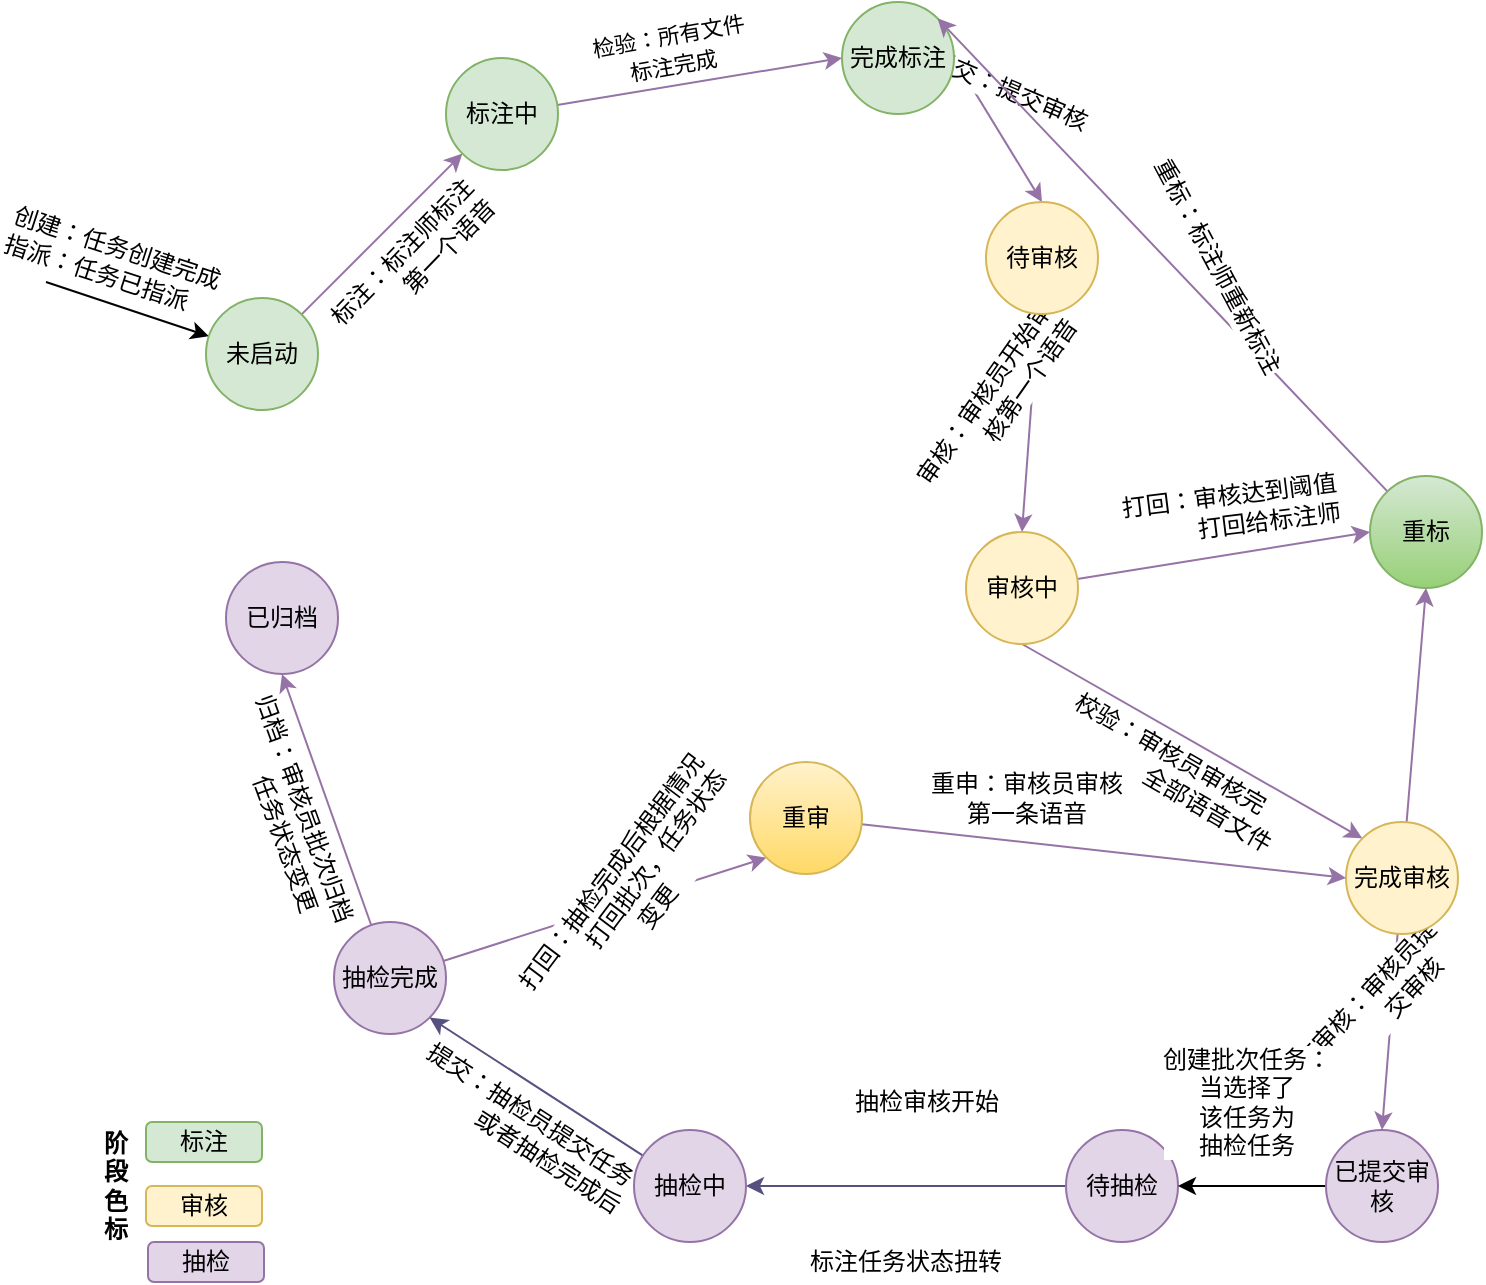 <mxfile version="12.0.2" type="github" pages="1"><diagram id="7jFQWEKBJWH08LF9sNS9" name="第 1 页"><mxGraphModel dx="1599" dy="500" grid="1" gridSize="10" guides="1" tooltips="1" connect="1" arrows="1" fold="1" page="1" pageScale="1" pageWidth="827" pageHeight="1169" math="0" shadow="0"><root><mxCell id="0"/><mxCell id="1" parent="0"/><mxCell id="PL_q6k4NAZZa_5ycfTa1-26" style="rounded=0;orthogonalLoop=1;jettySize=auto;html=1;entryX=0;entryY=1;entryDx=0;entryDy=0;fillColor=#e1d5e7;strokeColor=#9673a6;" parent="1" source="PL_q6k4NAZZa_5ycfTa1-1" target="PL_q6k4NAZZa_5ycfTa1-3" edge="1"><mxGeometry relative="1" as="geometry"/></mxCell><mxCell id="PL_q6k4NAZZa_5ycfTa1-32" value="标注：标注师标注&lt;br&gt;&amp;nbsp; &amp;nbsp; &amp;nbsp; &amp;nbsp; &amp;nbsp; &amp;nbsp;第一个语音" style="text;html=1;resizable=0;points=[];align=center;verticalAlign=middle;labelBackgroundColor=#ffffff;rotation=314;" parent="PL_q6k4NAZZa_5ycfTa1-26" vertex="1" connectable="0"><mxGeometry x="-0.019" y="2" relative="1" as="geometry"><mxPoint x="17" y="15" as="offset"/></mxGeometry></mxCell><mxCell id="PL_q6k4NAZZa_5ycfTa1-30" style="edgeStyle=none;rounded=0;orthogonalLoop=1;jettySize=auto;html=1;startArrow=classic;startFill=1;endArrow=none;endFill=0;" parent="1" source="PL_q6k4NAZZa_5ycfTa1-1" edge="1"><mxGeometry relative="1" as="geometry"><mxPoint x="20" y="270" as="targetPoint"/></mxGeometry></mxCell><mxCell id="PL_q6k4NAZZa_5ycfTa1-31" value="创建：任务创建完成&lt;br&gt;指派：任务已指派" style="text;html=1;resizable=0;points=[];align=left;verticalAlign=middle;labelBackgroundColor=#ffffff;rotation=18;" parent="PL_q6k4NAZZa_5ycfTa1-30" vertex="1" connectable="0"><mxGeometry x="0.328" y="-2" relative="1" as="geometry"><mxPoint x="-48" y="-35" as="offset"/></mxGeometry></mxCell><mxCell id="PL_q6k4NAZZa_5ycfTa1-1" value="未启动" style="ellipse;whiteSpace=wrap;html=1;aspect=fixed;fillColor=#d5e8d4;strokeColor=#82b366;" parent="1" vertex="1"><mxGeometry x="100" y="278" width="56" height="56" as="geometry"/></mxCell><mxCell id="PL_q6k4NAZZa_5ycfTa1-27" value="" style="rounded=0;orthogonalLoop=1;jettySize=auto;html=1;entryX=0;entryY=0.5;entryDx=0;entryDy=0;fillColor=#e1d5e7;strokeColor=#9673a6;" parent="1" source="PL_q6k4NAZZa_5ycfTa1-3" target="PL_q6k4NAZZa_5ycfTa1-4" edge="1"><mxGeometry x="-0.167" y="42" relative="1" as="geometry"><mxPoint as="offset"/></mxGeometry></mxCell><mxCell id="PL_q6k4NAZZa_5ycfTa1-35" value="&lt;span style=&quot;font-size: 11px&quot;&gt;检验：所有文件&lt;/span&gt;&lt;br style=&quot;font-size: 11px&quot;&gt;&lt;span style=&quot;font-size: 11px&quot;&gt;标注完成&lt;/span&gt;" style="text;html=1;resizable=0;points=[];align=center;verticalAlign=middle;labelBackgroundColor=#ffffff;rotation=350;" parent="PL_q6k4NAZZa_5ycfTa1-27" vertex="1" connectable="0"><mxGeometry x="-0.169" y="2" relative="1" as="geometry"><mxPoint x="-2.5" y="-16" as="offset"/></mxGeometry></mxCell><mxCell id="PL_q6k4NAZZa_5ycfTa1-3" value="标注中" style="ellipse;whiteSpace=wrap;html=1;aspect=fixed;fillColor=#d5e8d4;strokeColor=#82b366;" parent="1" vertex="1"><mxGeometry x="220" y="158" width="56" height="56" as="geometry"/></mxCell><mxCell id="PL_q6k4NAZZa_5ycfTa1-10" style="rounded=0;orthogonalLoop=1;jettySize=auto;html=1;exitX=1;exitY=0.5;exitDx=0;exitDy=0;entryX=0.5;entryY=0;entryDx=0;entryDy=0;fillColor=#e1d5e7;strokeColor=#9673a6;" parent="1" source="PL_q6k4NAZZa_5ycfTa1-4" target="PL_q6k4NAZZa_5ycfTa1-5" edge="1"><mxGeometry relative="1" as="geometry"/></mxCell><mxCell id="PL_q6k4NAZZa_5ycfTa1-33" value="提交：提交审核" style="text;html=1;resizable=0;points=[];align=center;verticalAlign=middle;labelBackgroundColor=#ffffff;rotation=23;" parent="PL_q6k4NAZZa_5ycfTa1-10" vertex="1" connectable="0"><mxGeometry x="-0.147" y="1" relative="1" as="geometry"><mxPoint x="7" y="-14.5" as="offset"/></mxGeometry></mxCell><mxCell id="PL_q6k4NAZZa_5ycfTa1-4" value="完成标注" style="ellipse;whiteSpace=wrap;html=1;aspect=fixed;fillColor=#d5e8d4;strokeColor=#82b366;" parent="1" vertex="1"><mxGeometry x="418" y="130" width="56" height="56" as="geometry"/></mxCell><mxCell id="PL_q6k4NAZZa_5ycfTa1-11" style="rounded=0;orthogonalLoop=1;jettySize=auto;html=1;entryX=0.5;entryY=0;entryDx=0;entryDy=0;fillColor=#e1d5e7;strokeColor=#9673a6;" parent="1" source="PL_q6k4NAZZa_5ycfTa1-5" target="PL_q6k4NAZZa_5ycfTa1-6" edge="1"><mxGeometry relative="1" as="geometry"/></mxCell><mxCell id="PL_q6k4NAZZa_5ycfTa1-36" value="审核：审核员开始审&lt;br&gt;&amp;nbsp; &amp;nbsp; &amp;nbsp; &amp;nbsp; &amp;nbsp; &amp;nbsp;核第一个语音" style="text;html=1;resizable=0;points=[];align=center;verticalAlign=middle;labelBackgroundColor=#ffffff;rotation=305;" parent="PL_q6k4NAZZa_5ycfTa1-11" vertex="1" connectable="0"><mxGeometry x="0.083" y="-2" relative="1" as="geometry"><mxPoint x="-15" y="-14.5" as="offset"/></mxGeometry></mxCell><mxCell id="PL_q6k4NAZZa_5ycfTa1-5" value="待审核" style="ellipse;whiteSpace=wrap;html=1;aspect=fixed;fillColor=#fff2cc;strokeColor=#d6b656;" parent="1" vertex="1"><mxGeometry x="490" y="230" width="56" height="56" as="geometry"/></mxCell><mxCell id="PL_q6k4NAZZa_5ycfTa1-12" style="rounded=0;orthogonalLoop=1;jettySize=auto;html=1;entryX=0;entryY=0.5;entryDx=0;entryDy=0;fillColor=#e1d5e7;strokeColor=#9673a6;" parent="1" source="PL_q6k4NAZZa_5ycfTa1-6" target="PL_q6k4NAZZa_5ycfTa1-7" edge="1"><mxGeometry relative="1" as="geometry"/></mxCell><mxCell id="PL_q6k4NAZZa_5ycfTa1-37" value="打回：审核达到阈值&lt;br&gt;&amp;nbsp; &amp;nbsp; &amp;nbsp; &amp;nbsp; &amp;nbsp; &amp;nbsp;打回给标注师" style="text;html=1;resizable=0;points=[];align=center;verticalAlign=middle;labelBackgroundColor=#ffffff;rotation=353;" parent="PL_q6k4NAZZa_5ycfTa1-12" vertex="1" connectable="0"><mxGeometry x="-0.445" relative="1" as="geometry"><mxPoint x="35.5" y="-28.5" as="offset"/></mxGeometry></mxCell><mxCell id="PL_q6k4NAZZa_5ycfTa1-14" style="rounded=0;orthogonalLoop=1;jettySize=auto;html=1;entryX=0;entryY=0;entryDx=0;entryDy=0;exitX=0.5;exitY=1;exitDx=0;exitDy=0;fillColor=#e1d5e7;strokeColor=#9673a6;" parent="1" source="PL_q6k4NAZZa_5ycfTa1-6" target="PL_q6k4NAZZa_5ycfTa1-13" edge="1"><mxGeometry relative="1" as="geometry"/></mxCell><mxCell id="PL_q6k4NAZZa_5ycfTa1-39" value="校验：审核员审核完&lt;br&gt;&amp;nbsp; &amp;nbsp; &amp;nbsp; &amp;nbsp; &amp;nbsp; &amp;nbsp; &amp;nbsp; &amp;nbsp; &amp;nbsp; 全部语音文件" style="text;html=1;resizable=0;points=[];align=center;verticalAlign=middle;labelBackgroundColor=#ffffff;rotation=30;" parent="PL_q6k4NAZZa_5ycfTa1-14" vertex="1" connectable="0"><mxGeometry x="-0.398" y="1" relative="1" as="geometry"><mxPoint x="18.5" y="32.5" as="offset"/></mxGeometry></mxCell><mxCell id="PL_q6k4NAZZa_5ycfTa1-6" value="审核中" style="ellipse;whiteSpace=wrap;html=1;aspect=fixed;fillColor=#fff2cc;strokeColor=#d6b656;" parent="1" vertex="1"><mxGeometry x="480" y="395" width="56" height="56" as="geometry"/></mxCell><mxCell id="PL_q6k4NAZZa_5ycfTa1-25" style="rounded=0;orthogonalLoop=1;jettySize=auto;html=1;entryX=1;entryY=0;entryDx=0;entryDy=0;elbow=vertical;fillColor=#e1d5e7;strokeColor=#9673a6;" parent="1" source="PL_q6k4NAZZa_5ycfTa1-7" target="PL_q6k4NAZZa_5ycfTa1-4" edge="1"><mxGeometry relative="1" as="geometry"/></mxCell><mxCell id="PL_q6k4NAZZa_5ycfTa1-38" value="重标：标注师重新标注" style="text;html=1;resizable=0;points=[];align=center;verticalAlign=middle;labelBackgroundColor=#ffffff;rotation=62;" parent="PL_q6k4NAZZa_5ycfTa1-25" vertex="1" connectable="0"><mxGeometry x="-0.162" relative="1" as="geometry"><mxPoint x="9" y="-13.5" as="offset"/></mxGeometry></mxCell><mxCell id="PL_q6k4NAZZa_5ycfTa1-7" value="重标" style="ellipse;whiteSpace=wrap;html=1;aspect=fixed;fillColor=#d5e8d4;strokeColor=#82b366;gradientColor=#97d077;" parent="1" vertex="1"><mxGeometry x="682" y="367" width="56" height="56" as="geometry"/></mxCell><mxCell id="PL_q6k4NAZZa_5ycfTa1-15" style="rounded=0;orthogonalLoop=1;jettySize=auto;html=1;entryX=0.5;entryY=1;entryDx=0;entryDy=0;fillColor=#e1d5e7;strokeColor=#9673a6;" parent="1" source="PL_q6k4NAZZa_5ycfTa1-13" target="PL_q6k4NAZZa_5ycfTa1-7" edge="1"><mxGeometry relative="1" as="geometry"/></mxCell><mxCell id="PL_q6k4NAZZa_5ycfTa1-17" style="rounded=0;orthogonalLoop=1;jettySize=auto;html=1;fillColor=#e1d5e7;strokeColor=#9673a6;entryX=0.5;entryY=0;entryDx=0;entryDy=0;" parent="1" source="PL_q6k4NAZZa_5ycfTa1-13" target="HUFBvN-yXKdZDNxcfpUM-1" edge="1"><mxGeometry relative="1" as="geometry"><mxPoint x="564.718" y="689.165" as="targetPoint"/></mxGeometry></mxCell><mxCell id="PL_q6k4NAZZa_5ycfTa1-40" value="提交审核：审核员提&lt;br&gt;&amp;nbsp; &amp;nbsp; &amp;nbsp; &amp;nbsp; &amp;nbsp; &amp;nbsp; &amp;nbsp; &amp;nbsp;交审核" style="text;html=1;resizable=0;points=[];align=center;verticalAlign=middle;labelBackgroundColor=#ffffff;rotation=313;" parent="PL_q6k4NAZZa_5ycfTa1-17" vertex="1" connectable="0"><mxGeometry x="0.177" relative="1" as="geometry"><mxPoint x="-10.5" y="-17.5" as="offset"/></mxGeometry></mxCell><mxCell id="PL_q6k4NAZZa_5ycfTa1-13" value="完成审核" style="ellipse;whiteSpace=wrap;html=1;aspect=fixed;fillColor=#fff2cc;strokeColor=#d6b656;" parent="1" vertex="1"><mxGeometry x="670" y="540" width="56" height="56" as="geometry"/></mxCell><mxCell id="PL_q6k4NAZZa_5ycfTa1-21" style="rounded=0;orthogonalLoop=1;jettySize=auto;html=1;entryX=0.5;entryY=1;entryDx=0;entryDy=0;fillColor=#e1d5e7;strokeColor=#9673a6;" parent="1" source="PL_q6k4NAZZa_5ycfTa1-18" target="PL_q6k4NAZZa_5ycfTa1-20" edge="1"><mxGeometry relative="1" as="geometry"/></mxCell><mxCell id="PL_q6k4NAZZa_5ycfTa1-50" value="归档：审核员批次归档&lt;br&gt;&amp;nbsp; &amp;nbsp; &amp;nbsp; &amp;nbsp; 任务状态变更" style="text;html=1;resizable=0;points=[];align=center;verticalAlign=middle;labelBackgroundColor=#ffffff;rotation=70;" parent="PL_q6k4NAZZa_5ycfTa1-21" vertex="1" connectable="0"><mxGeometry x="0.217" y="-1" relative="1" as="geometry"><mxPoint x="-14.5" y="20" as="offset"/></mxGeometry></mxCell><mxCell id="PL_q6k4NAZZa_5ycfTa1-23" style="rounded=0;orthogonalLoop=1;jettySize=auto;html=1;entryX=0;entryY=1;entryDx=0;entryDy=0;fillColor=#e1d5e7;strokeColor=#9673a6;" parent="1" source="PL_q6k4NAZZa_5ycfTa1-18" target="PL_q6k4NAZZa_5ycfTa1-22" edge="1"><mxGeometry relative="1" as="geometry"/></mxCell><mxCell id="PL_q6k4NAZZa_5ycfTa1-49" value="打回：抽检完成后根据情况&lt;br&gt;&amp;nbsp; &amp;nbsp; &amp;nbsp; &amp;nbsp; &amp;nbsp; &amp;nbsp;打回批次，任务状态&lt;br&gt;变更" style="text;html=1;resizable=0;points=[];align=center;verticalAlign=middle;labelBackgroundColor=#ffffff;rotation=307;" parent="PL_q6k4NAZZa_5ycfTa1-23" vertex="1" connectable="0"><mxGeometry x="-0.484" y="1" relative="1" as="geometry"><mxPoint x="53" y="-21" as="offset"/></mxGeometry></mxCell><mxCell id="PL_q6k4NAZZa_5ycfTa1-18" value="抽检完成" style="ellipse;whiteSpace=wrap;html=1;aspect=fixed;fillColor=#e1d5e7;strokeColor=#9673a6;" parent="1" vertex="1"><mxGeometry x="164" y="590" width="56" height="56" as="geometry"/></mxCell><mxCell id="PL_q6k4NAZZa_5ycfTa1-20" value="已归档" style="ellipse;whiteSpace=wrap;html=1;aspect=fixed;fillColor=#e1d5e7;strokeColor=#9673a6;" parent="1" vertex="1"><mxGeometry x="110" y="410" width="56" height="56" as="geometry"/></mxCell><mxCell id="PL_q6k4NAZZa_5ycfTa1-24" style="rounded=0;orthogonalLoop=1;jettySize=auto;html=1;entryX=0;entryY=0.5;entryDx=0;entryDy=0;fillColor=#e1d5e7;strokeColor=#9673a6;" parent="1" source="PL_q6k4NAZZa_5ycfTa1-22" target="PL_q6k4NAZZa_5ycfTa1-13" edge="1"><mxGeometry relative="1" as="geometry"/></mxCell><mxCell id="PL_q6k4NAZZa_5ycfTa1-51" value="重申：审核员审核&lt;br&gt;第一条语音" style="text;html=1;resizable=0;points=[];align=center;verticalAlign=middle;labelBackgroundColor=#ffffff;" parent="PL_q6k4NAZZa_5ycfTa1-24" vertex="1" connectable="0"><mxGeometry x="-0.411" y="2" relative="1" as="geometry"><mxPoint x="10.5" y="-19.5" as="offset"/></mxGeometry></mxCell><mxCell id="PL_q6k4NAZZa_5ycfTa1-22" value="重审" style="ellipse;whiteSpace=wrap;html=1;aspect=fixed;fillColor=#fff2cc;strokeColor=#d6b656;gradientColor=#ffd966;" parent="1" vertex="1"><mxGeometry x="372" y="510" width="56" height="56" as="geometry"/></mxCell><mxCell id="PL_q6k4NAZZa_5ycfTa1-29" value="标注任务状态扭转" style="text;html=1;strokeColor=none;fillColor=none;align=center;verticalAlign=middle;whiteSpace=wrap;rounded=0;" parent="1" vertex="1"><mxGeometry x="400" y="750" width="100" height="20" as="geometry"/></mxCell><mxCell id="PL_q6k4NAZZa_5ycfTa1-45" style="edgeStyle=none;rounded=0;orthogonalLoop=1;jettySize=auto;html=1;entryX=1;entryY=0.5;entryDx=0;entryDy=0;startArrow=none;startFill=0;endArrow=classic;endFill=1;fillColor=#d0cee2;strokeColor=#56517e;" parent="1" source="PL_q6k4NAZZa_5ycfTa1-42" target="PL_q6k4NAZZa_5ycfTa1-43" edge="1"><mxGeometry relative="1" as="geometry"/></mxCell><mxCell id="PL_q6k4NAZZa_5ycfTa1-47" value="抽检审核开始" style="text;html=1;resizable=0;points=[];align=center;verticalAlign=middle;labelBackgroundColor=#ffffff;" parent="PL_q6k4NAZZa_5ycfTa1-45" vertex="1" connectable="0"><mxGeometry x="0.4" y="-1" relative="1" as="geometry"><mxPoint x="42" y="-41" as="offset"/></mxGeometry></mxCell><mxCell id="PL_q6k4NAZZa_5ycfTa1-42" value="待抽检" style="ellipse;whiteSpace=wrap;html=1;aspect=fixed;fillColor=#e1d5e7;strokeColor=#9673a6;" parent="1" vertex="1"><mxGeometry x="530" y="694" width="56" height="56" as="geometry"/></mxCell><mxCell id="PL_q6k4NAZZa_5ycfTa1-46" style="edgeStyle=none;rounded=0;orthogonalLoop=1;jettySize=auto;html=1;entryX=1;entryY=1;entryDx=0;entryDy=0;startArrow=none;startFill=0;endArrow=classic;endFill=1;fillColor=#d0cee2;strokeColor=#56517e;" parent="1" source="PL_q6k4NAZZa_5ycfTa1-43" target="PL_q6k4NAZZa_5ycfTa1-18" edge="1"><mxGeometry relative="1" as="geometry"/></mxCell><mxCell id="PL_q6k4NAZZa_5ycfTa1-48" value="提交：抽检员提交任务&lt;br&gt;&amp;nbsp; &amp;nbsp; &amp;nbsp; &amp;nbsp; &amp;nbsp; &amp;nbsp; &amp;nbsp;或者抽检完成后&amp;nbsp;" style="text;html=1;resizable=0;points=[];align=center;verticalAlign=middle;labelBackgroundColor=#ffffff;rotation=33;" parent="PL_q6k4NAZZa_5ycfTa1-46" vertex="1" connectable="0"><mxGeometry x="0.28" relative="1" as="geometry"><mxPoint x="7.5" y="29" as="offset"/></mxGeometry></mxCell><mxCell id="PL_q6k4NAZZa_5ycfTa1-43" value="抽检中" style="ellipse;whiteSpace=wrap;html=1;aspect=fixed;fillColor=#e1d5e7;strokeColor=#9673a6;" parent="1" vertex="1"><mxGeometry x="314" y="694" width="56" height="56" as="geometry"/></mxCell><mxCell id="PL_q6k4NAZZa_5ycfTa1-53" style="edgeStyle=none;rounded=0;orthogonalLoop=1;jettySize=auto;html=1;exitX=1;exitY=0.5;exitDx=0;exitDy=0;startArrow=none;startFill=0;endArrow=classic;endFill=1;" parent="1" edge="1"><mxGeometry relative="1" as="geometry"><mxPoint x="128" y="694" as="sourcePoint"/><mxPoint x="128" y="694" as="targetPoint"/></mxGeometry></mxCell><mxCell id="PL_q6k4NAZZa_5ycfTa1-54" value="标注" style="rounded=1;whiteSpace=wrap;html=1;align=center;fillColor=#d5e8d4;strokeColor=#82b366;" parent="1" vertex="1"><mxGeometry x="70" y="690" width="58" height="20" as="geometry"/></mxCell><mxCell id="PL_q6k4NAZZa_5ycfTa1-55" value="审核" style="rounded=1;whiteSpace=wrap;html=1;align=center;fillColor=#fff2cc;strokeColor=#d6b656;" parent="1" vertex="1"><mxGeometry x="70" y="722" width="58" height="20" as="geometry"/></mxCell><mxCell id="PL_q6k4NAZZa_5ycfTa1-56" value="抽检" style="rounded=1;whiteSpace=wrap;html=1;align=center;fillColor=#e1d5e7;strokeColor=#9673a6;" parent="1" vertex="1"><mxGeometry x="71" y="750" width="58" height="20" as="geometry"/></mxCell><mxCell id="PL_q6k4NAZZa_5ycfTa1-57" value="&lt;b&gt;&lt;span&gt;阶段色标&lt;/span&gt;&lt;/b&gt;" style="text;html=1;strokeColor=none;fillColor=none;align=center;verticalAlign=middle;whiteSpace=wrap;rounded=0;horizontal=0;rotation=90;fontStyle=0" parent="1" vertex="1"><mxGeometry x="30" y="712" width="50" height="20" as="geometry"/></mxCell><mxCell id="HUFBvN-yXKdZDNxcfpUM-2" style="edgeStyle=orthogonalEdgeStyle;rounded=0;orthogonalLoop=1;jettySize=auto;html=1;entryX=1;entryY=0.5;entryDx=0;entryDy=0;" edge="1" parent="1" source="HUFBvN-yXKdZDNxcfpUM-1" target="PL_q6k4NAZZa_5ycfTa1-42"><mxGeometry relative="1" as="geometry"/></mxCell><mxCell id="HUFBvN-yXKdZDNxcfpUM-3" value="创建批次任务：&lt;br&gt;当选择了&lt;br&gt;该任务为&lt;br&gt;抽检任务" style="text;html=1;resizable=0;points=[];align=center;verticalAlign=middle;labelBackgroundColor=#ffffff;" vertex="1" connectable="0" parent="HUFBvN-yXKdZDNxcfpUM-2"><mxGeometry x="0.189" y="-3" relative="1" as="geometry"><mxPoint x="4" y="-39" as="offset"/></mxGeometry></mxCell><mxCell id="HUFBvN-yXKdZDNxcfpUM-1" value="已提交审核" style="ellipse;whiteSpace=wrap;html=1;aspect=fixed;fillColor=#e1d5e7;strokeColor=#9673a6;" vertex="1" parent="1"><mxGeometry x="660" y="694" width="56" height="56" as="geometry"/></mxCell></root></mxGraphModel></diagram></mxfile>